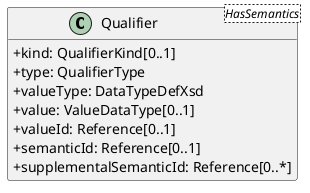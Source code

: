 @startuml
skinparam classAttributeIconSize 0
hide methods

class Qualifier<HasSemantics> {
  +kind: QualifierKind[0..1]
  +type: QualifierType
  +valueType: DataTypeDefXsd
  +value: ValueDataType[0..1]
  +valueId: Reference[0..1]
  +semanticId: Reference[0..1]
  +supplementalSemanticId: Reference[0..*]
}
@enduml
